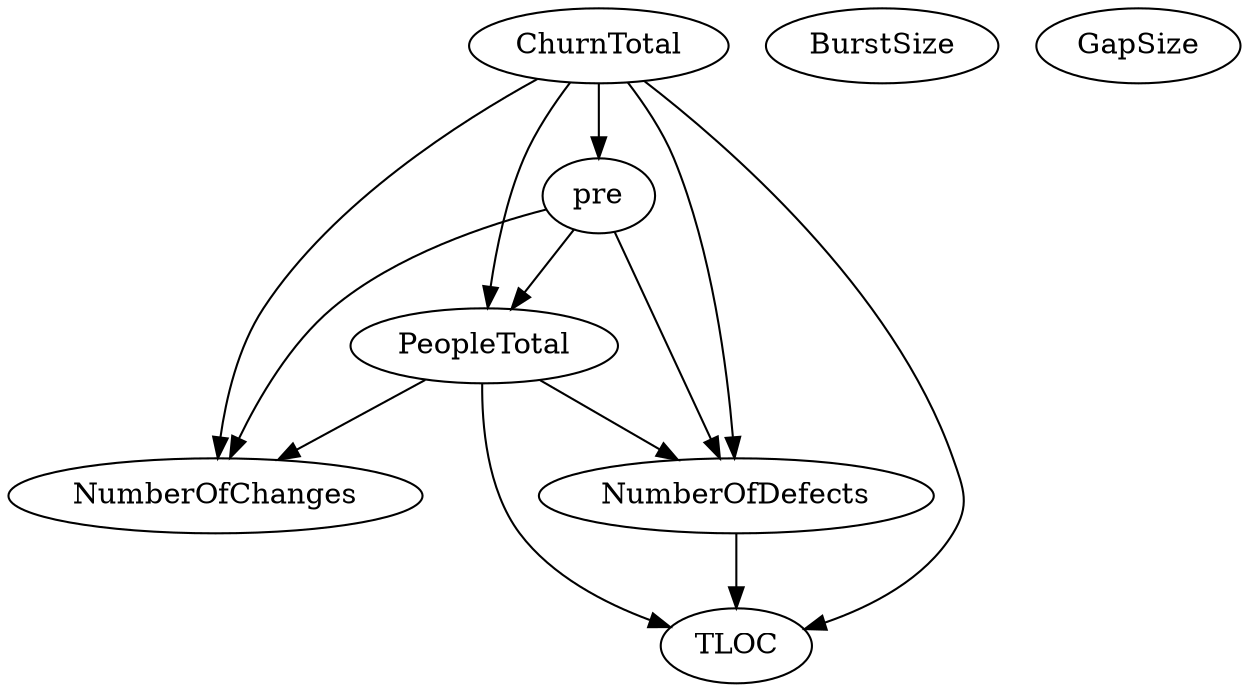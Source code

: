 digraph {
   PeopleTotal;
   NumberOfChanges;
   ChurnTotal;
   TLOC;
   pre;
   NumberOfDefects;
   BurstSize;
   GapSize;
   PeopleTotal -> NumberOfChanges;
   PeopleTotal -> TLOC;
   PeopleTotal -> NumberOfDefects;
   ChurnTotal -> PeopleTotal;
   ChurnTotal -> NumberOfChanges;
   ChurnTotal -> TLOC;
   ChurnTotal -> pre;
   ChurnTotal -> NumberOfDefects;
   pre -> PeopleTotal;
   pre -> NumberOfChanges;
   pre -> NumberOfDefects;
   NumberOfDefects -> TLOC;
}
